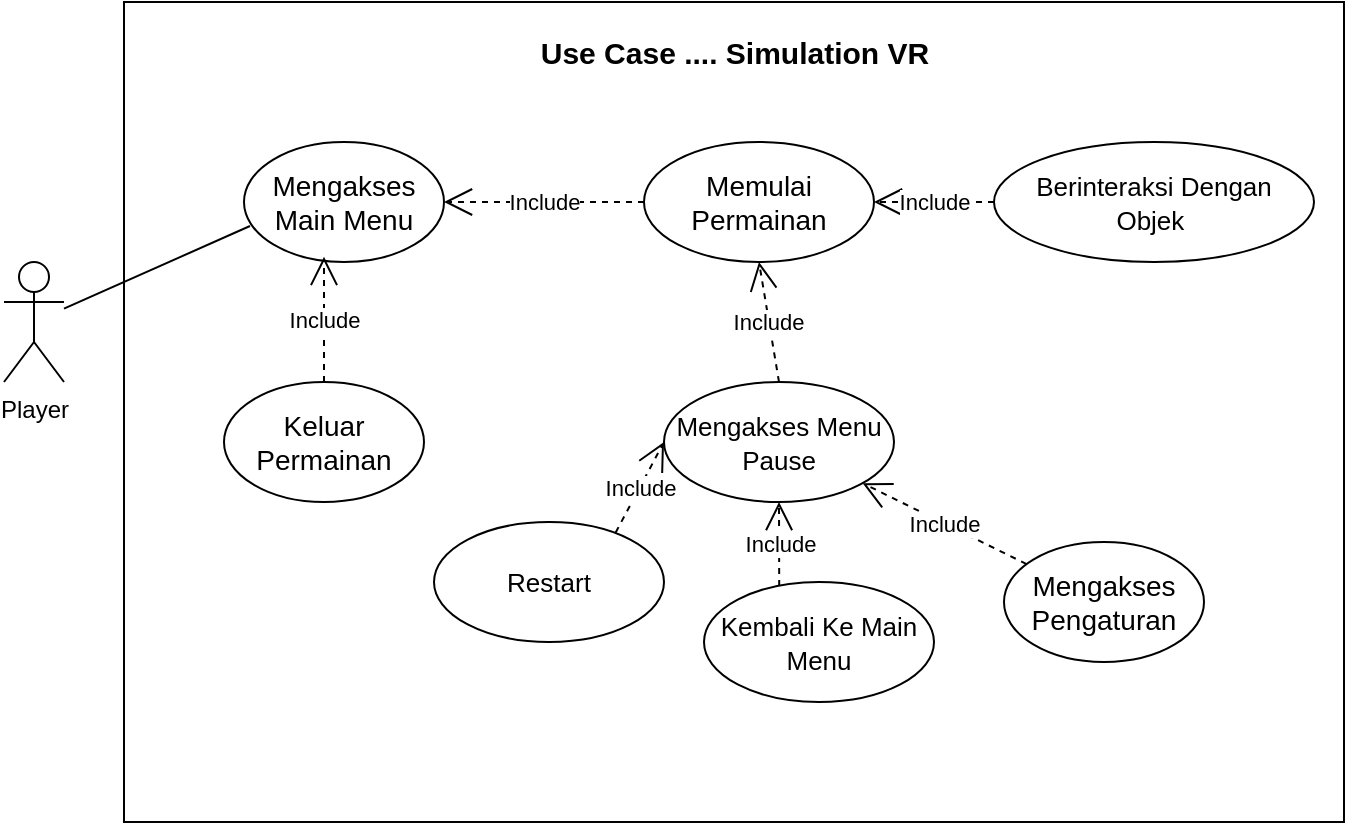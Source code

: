 <mxfile version="22.0.0" type="github">
  <diagram name="Page-1" id="7gOfZk6jUytsvs2lnIFR">
    <mxGraphModel dx="1009" dy="542" grid="1" gridSize="10" guides="1" tooltips="1" connect="1" arrows="1" fold="1" page="1" pageScale="1" pageWidth="850" pageHeight="1100" math="0" shadow="0">
      <root>
        <mxCell id="0" />
        <mxCell id="1" parent="0" />
        <mxCell id="0J6NUylF1jS6PQGjhY35-1" value="" style="rounded=0;whiteSpace=wrap;html=1;" vertex="1" parent="1">
          <mxGeometry x="160" y="90" width="610" height="410" as="geometry" />
        </mxCell>
        <mxCell id="0J6NUylF1jS6PQGjhY35-2" value="&lt;font style=&quot;font-size: 15px;&quot;&gt;&lt;b&gt;Use Case .... Simulation VR&lt;/b&gt;&lt;/font&gt;" style="text;html=1;strokeColor=none;fillColor=none;align=center;verticalAlign=middle;whiteSpace=wrap;rounded=0;" vertex="1" parent="1">
          <mxGeometry x="352.5" y="100" width="225" height="30" as="geometry" />
        </mxCell>
        <mxCell id="0J6NUylF1jS6PQGjhY35-3" value="Player" style="shape=umlActor;verticalLabelPosition=bottom;verticalAlign=top;html=1;outlineConnect=0;" vertex="1" parent="1">
          <mxGeometry x="100" y="220" width="30" height="60" as="geometry" />
        </mxCell>
        <mxCell id="0J6NUylF1jS6PQGjhY35-4" value="Mengakses Main Menu" style="ellipse;whiteSpace=wrap;html=1;fontSize=14;" vertex="1" parent="1">
          <mxGeometry x="220" y="160" width="100" height="60" as="geometry" />
        </mxCell>
        <mxCell id="0J6NUylF1jS6PQGjhY35-5" value="Memulai Permainan" style="ellipse;whiteSpace=wrap;html=1;fontSize=14;" vertex="1" parent="1">
          <mxGeometry x="420" y="160" width="115" height="60" as="geometry" />
        </mxCell>
        <mxCell id="0J6NUylF1jS6PQGjhY35-6" value="Mengakses Pengaturan" style="ellipse;whiteSpace=wrap;html=1;fontSize=14;" vertex="1" parent="1">
          <mxGeometry x="600" y="360" width="100" height="60" as="geometry" />
        </mxCell>
        <mxCell id="0J6NUylF1jS6PQGjhY35-7" value="Keluar Permainan" style="ellipse;whiteSpace=wrap;html=1;fontSize=14;" vertex="1" parent="1">
          <mxGeometry x="210" y="280" width="100" height="60" as="geometry" />
        </mxCell>
        <mxCell id="0J6NUylF1jS6PQGjhY35-9" value="&lt;font style=&quot;font-size: 13px;&quot;&gt;Mengakses Menu Pause&lt;/font&gt;" style="ellipse;whiteSpace=wrap;html=1;fontSize=14;" vertex="1" parent="1">
          <mxGeometry x="430" y="280" width="115" height="60" as="geometry" />
        </mxCell>
        <mxCell id="0J6NUylF1jS6PQGjhY35-10" value="&lt;span style=&quot;font-size: 13px;&quot;&gt;Restart&lt;/span&gt;" style="ellipse;whiteSpace=wrap;html=1;fontSize=14;" vertex="1" parent="1">
          <mxGeometry x="315" y="350" width="115" height="60" as="geometry" />
        </mxCell>
        <mxCell id="0J6NUylF1jS6PQGjhY35-11" value="&lt;span style=&quot;font-size: 13px;&quot;&gt;Kembali Ke Main Menu&lt;/span&gt;" style="ellipse;whiteSpace=wrap;html=1;fontSize=14;" vertex="1" parent="1">
          <mxGeometry x="450" y="380" width="115" height="60" as="geometry" />
        </mxCell>
        <mxCell id="0J6NUylF1jS6PQGjhY35-12" value="" style="endArrow=none;html=1;rounded=0;entryX=0.03;entryY=0.7;entryDx=0;entryDy=0;entryPerimeter=0;" edge="1" parent="1" source="0J6NUylF1jS6PQGjhY35-3" target="0J6NUylF1jS6PQGjhY35-4">
          <mxGeometry width="50" height="50" relative="1" as="geometry">
            <mxPoint x="420" y="310" as="sourcePoint" />
            <mxPoint x="470" y="260" as="targetPoint" />
          </mxGeometry>
        </mxCell>
        <mxCell id="0J6NUylF1jS6PQGjhY35-13" value="Include" style="endArrow=open;endSize=12;dashed=1;html=1;rounded=0;" edge="1" parent="1" source="0J6NUylF1jS6PQGjhY35-6" target="0J6NUylF1jS6PQGjhY35-9">
          <mxGeometry width="160" relative="1" as="geometry">
            <mxPoint x="370" y="320" as="sourcePoint" />
            <mxPoint x="530" y="320" as="targetPoint" />
          </mxGeometry>
        </mxCell>
        <mxCell id="0J6NUylF1jS6PQGjhY35-15" value="Include" style="endArrow=open;endSize=12;dashed=1;html=1;rounded=0;entryX=0.4;entryY=0.957;entryDx=0;entryDy=0;entryPerimeter=0;exitX=0.5;exitY=0;exitDx=0;exitDy=0;" edge="1" parent="1" source="0J6NUylF1jS6PQGjhY35-7" target="0J6NUylF1jS6PQGjhY35-4">
          <mxGeometry width="160" relative="1" as="geometry">
            <mxPoint x="379" y="279" as="sourcePoint" />
            <mxPoint x="321" y="234" as="targetPoint" />
          </mxGeometry>
        </mxCell>
        <mxCell id="0J6NUylF1jS6PQGjhY35-16" value="Include" style="endArrow=open;endSize=12;dashed=1;html=1;rounded=0;exitX=0.5;exitY=0;exitDx=0;exitDy=0;entryX=0.5;entryY=1;entryDx=0;entryDy=0;" edge="1" parent="1" source="0J6NUylF1jS6PQGjhY35-9" target="0J6NUylF1jS6PQGjhY35-5">
          <mxGeometry width="160" relative="1" as="geometry">
            <mxPoint x="389" y="289" as="sourcePoint" />
            <mxPoint x="331" y="244" as="targetPoint" />
          </mxGeometry>
        </mxCell>
        <mxCell id="0J6NUylF1jS6PQGjhY35-17" value="Include" style="endArrow=open;endSize=12;dashed=1;html=1;rounded=0;exitX=0;exitY=0.5;exitDx=0;exitDy=0;entryX=1;entryY=0.5;entryDx=0;entryDy=0;" edge="1" parent="1" source="0J6NUylF1jS6PQGjhY35-5" target="0J6NUylF1jS6PQGjhY35-4">
          <mxGeometry width="160" relative="1" as="geometry">
            <mxPoint x="575" y="302" as="sourcePoint" />
            <mxPoint x="497.5" y="190" as="targetPoint" />
          </mxGeometry>
        </mxCell>
        <mxCell id="0J6NUylF1jS6PQGjhY35-18" value="Include" style="endArrow=open;endSize=12;dashed=1;html=1;rounded=0;exitX=0.79;exitY=0.087;exitDx=0;exitDy=0;entryX=0;entryY=0.5;entryDx=0;entryDy=0;exitPerimeter=0;" edge="1" parent="1" source="0J6NUylF1jS6PQGjhY35-10" target="0J6NUylF1jS6PQGjhY35-9">
          <mxGeometry width="160" relative="1" as="geometry">
            <mxPoint x="628" y="300" as="sourcePoint" />
            <mxPoint x="628" y="240" as="targetPoint" />
          </mxGeometry>
        </mxCell>
        <mxCell id="0J6NUylF1jS6PQGjhY35-19" value="Include" style="endArrow=open;endSize=12;dashed=1;html=1;rounded=0;exitX=0.327;exitY=0.033;exitDx=0;exitDy=0;exitPerimeter=0;entryX=0.5;entryY=1;entryDx=0;entryDy=0;" edge="1" parent="1" source="0J6NUylF1jS6PQGjhY35-11" target="0J6NUylF1jS6PQGjhY35-9">
          <mxGeometry width="160" relative="1" as="geometry">
            <mxPoint x="557" y="400" as="sourcePoint" />
            <mxPoint x="507" y="343" as="targetPoint" />
          </mxGeometry>
        </mxCell>
        <mxCell id="0J6NUylF1jS6PQGjhY35-20" value="&lt;font style=&quot;font-size: 13px;&quot;&gt;Berinteraksi Dengan Objek&amp;nbsp;&lt;/font&gt;" style="ellipse;whiteSpace=wrap;html=1;fontSize=14;" vertex="1" parent="1">
          <mxGeometry x="595" y="160" width="160" height="60" as="geometry" />
        </mxCell>
        <mxCell id="0J6NUylF1jS6PQGjhY35-21" value="Include" style="endArrow=open;endSize=12;dashed=1;html=1;rounded=0;exitX=0;exitY=0.5;exitDx=0;exitDy=0;entryX=1;entryY=0.5;entryDx=0;entryDy=0;" edge="1" parent="1" source="0J6NUylF1jS6PQGjhY35-20" target="0J6NUylF1jS6PQGjhY35-5">
          <mxGeometry width="160" relative="1" as="geometry">
            <mxPoint x="548" y="300" as="sourcePoint" />
            <mxPoint x="488" y="230" as="targetPoint" />
          </mxGeometry>
        </mxCell>
      </root>
    </mxGraphModel>
  </diagram>
</mxfile>
